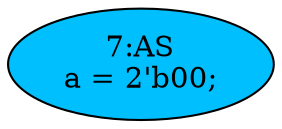 strict digraph "" {
	node [label="\N"];
	"7:AS"	[ast="<pyverilog.vparser.ast.Assign object at 0x7ffb251b92d0>",
		def_var="['a']",
		fillcolor=deepskyblue,
		label="7:AS
a = 2'b00;",
		statements="[]",
		style=filled,
		typ=Assign,
		use_var="[]"];
}
